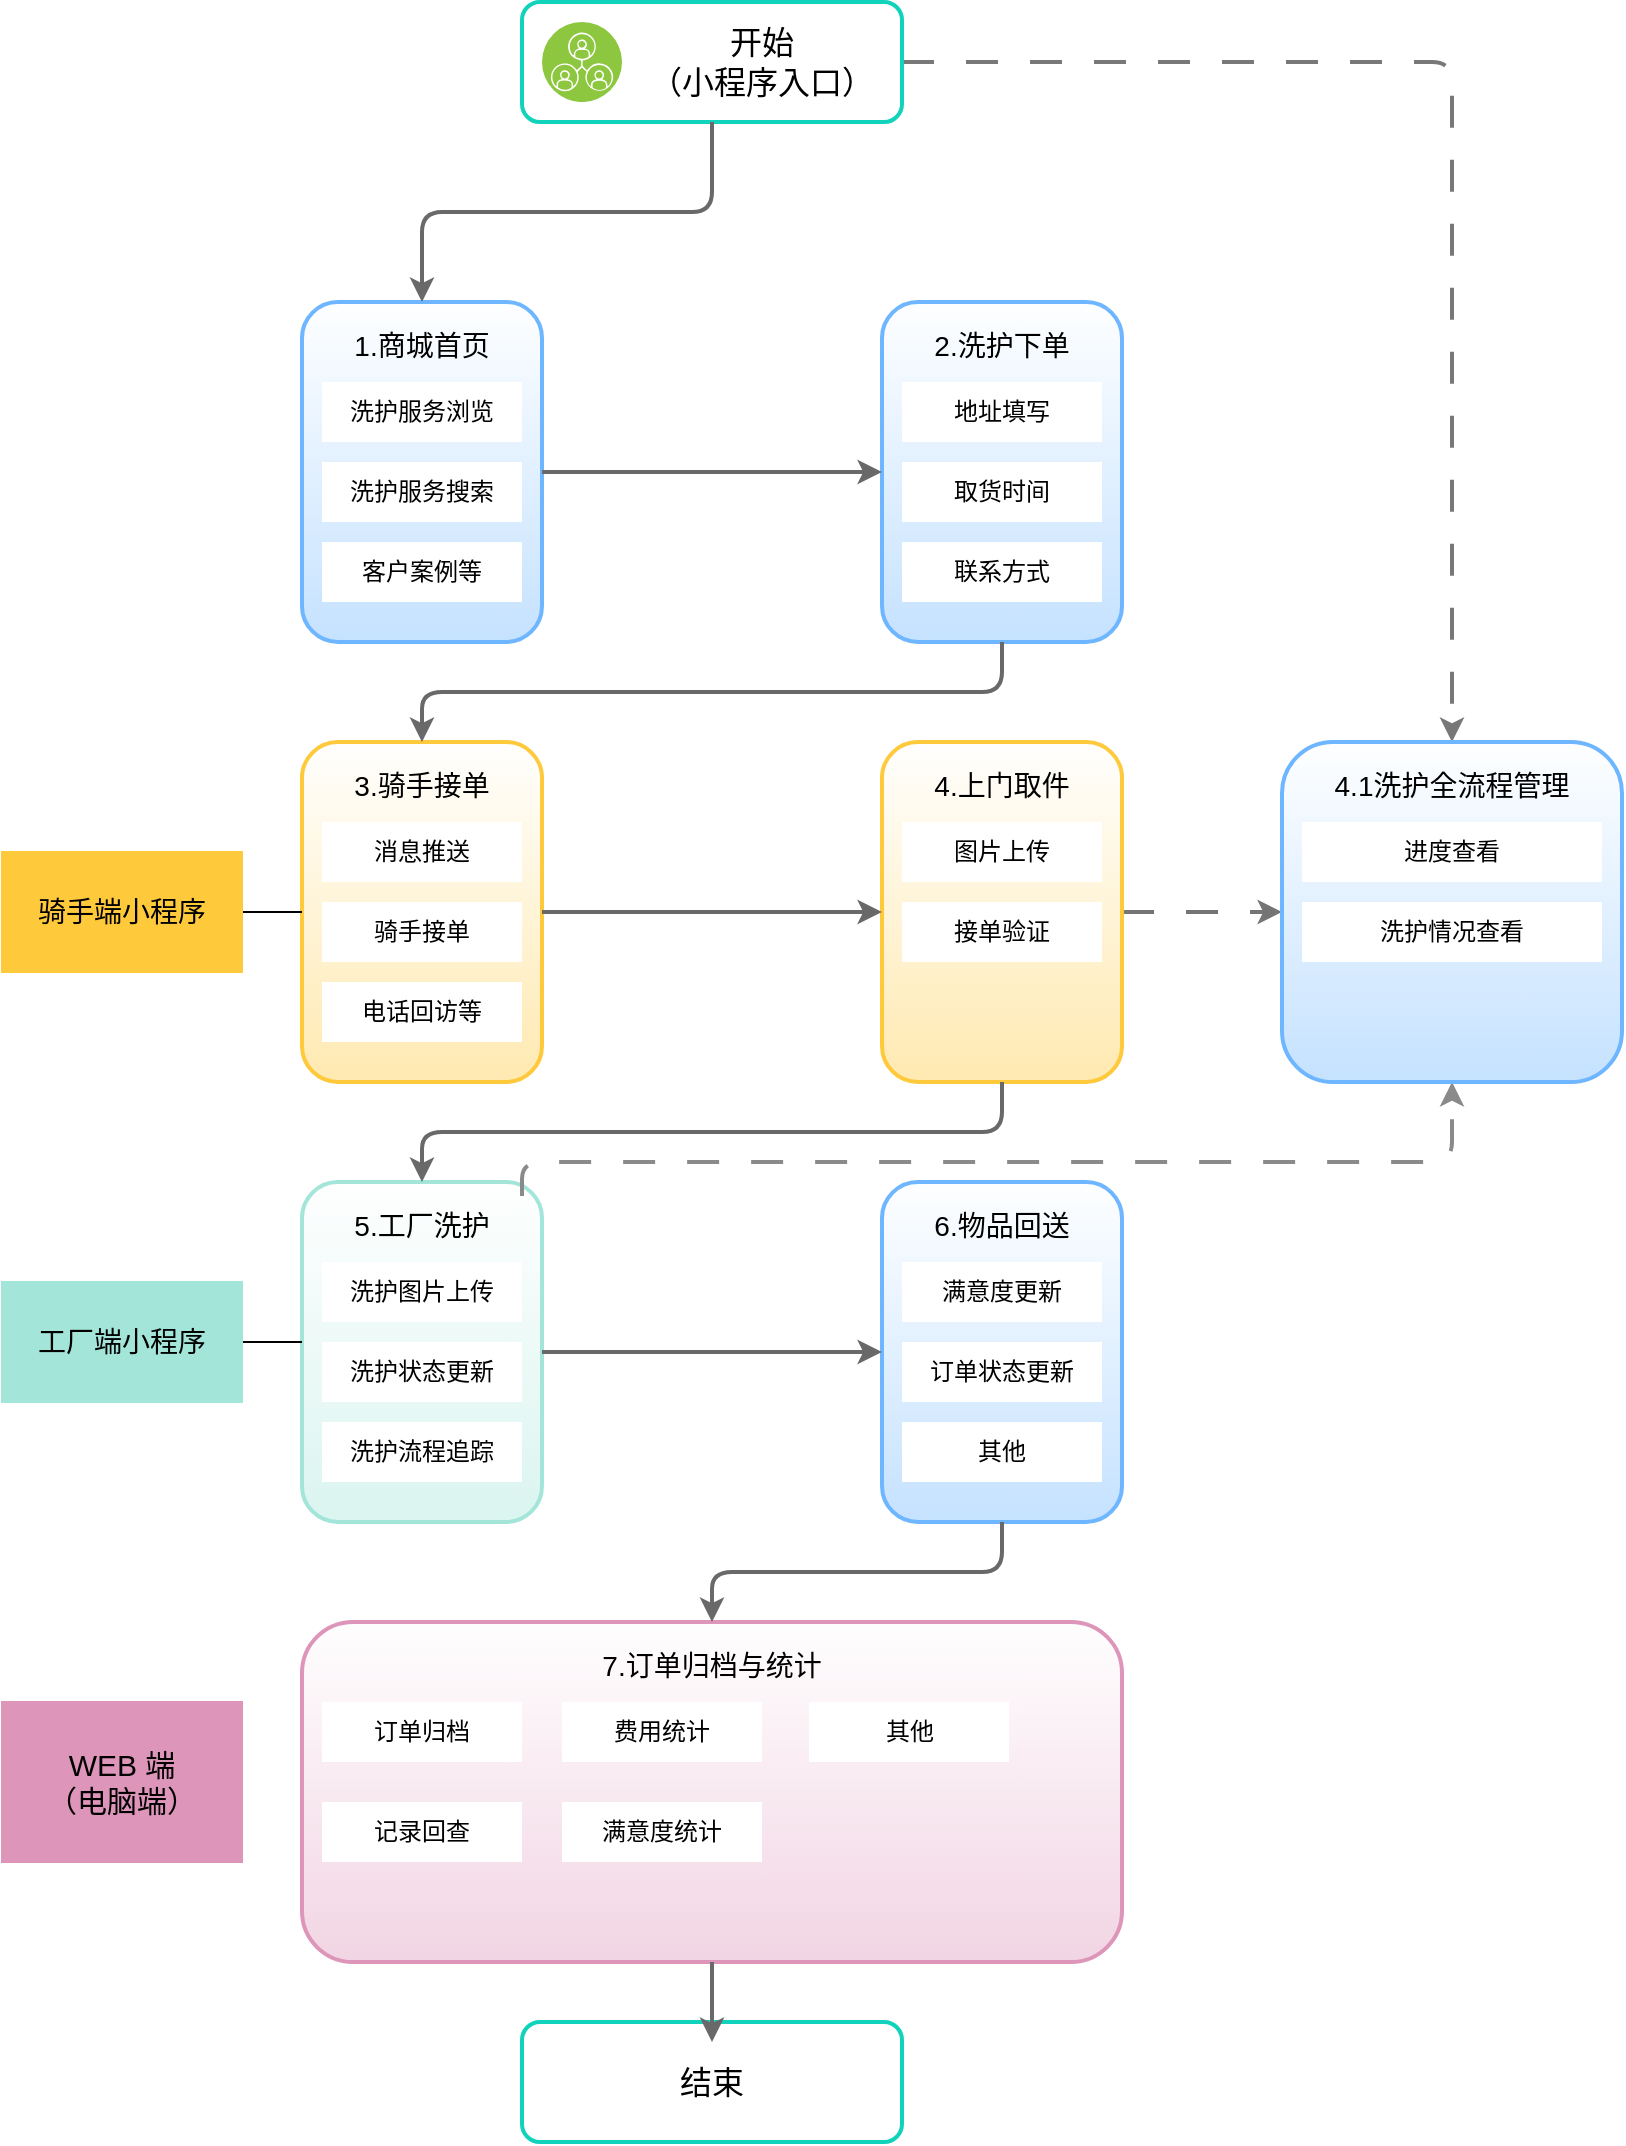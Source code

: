 <mxfile version="21.2.6" type="github">
  <diagram name="第 1 页" id="9kZCvtp01yo8YnCBJ-Vh">
    <mxGraphModel dx="1050" dy="573" grid="1" gridSize="10" guides="1" tooltips="1" connect="1" arrows="1" fold="1" page="1" pageScale="1" pageWidth="827" pageHeight="1169" math="0" shadow="0">
      <root>
        <mxCell id="0" />
        <mxCell id="1" parent="0" />
        <mxCell id="oXok-w3Ur9wGTffbCpxJ-68" style="edgeStyle=orthogonalEdgeStyle;orthogonalLoop=1;jettySize=auto;html=1;exitX=1;exitY=0.5;exitDx=0;exitDy=0;entryX=0.5;entryY=0;entryDx=0;entryDy=0;rounded=1;dashed=1;dashPattern=8 8;strokeWidth=2;strokeColor=#787878;" edge="1" parent="1" source="oXok-w3Ur9wGTffbCpxJ-1" target="oXok-w3Ur9wGTffbCpxJ-33">
          <mxGeometry relative="1" as="geometry" />
        </mxCell>
        <mxCell id="oXok-w3Ur9wGTffbCpxJ-1" value="" style="rounded=1;whiteSpace=wrap;html=1;strokeColor=#11d3bc;strokeWidth=2;" vertex="1" parent="1">
          <mxGeometry x="270" y="60" width="190" height="60" as="geometry" />
        </mxCell>
        <mxCell id="oXok-w3Ur9wGTffbCpxJ-2" value="" style="image;aspect=fixed;perimeter=ellipsePerimeter;html=1;align=center;shadow=0;dashed=0;fontColor=#4277BB;labelBackgroundColor=default;fontSize=12;spacingTop=3;image=img/lib/ibm/infrastructure/peer_services.svg;" vertex="1" parent="1">
          <mxGeometry x="280" y="70" width="40" height="40" as="geometry" />
        </mxCell>
        <mxCell id="oXok-w3Ur9wGTffbCpxJ-3" value="&lt;font style=&quot;font-size: 16px;&quot;&gt;开始&lt;br style=&quot;border-color: var(--border-color);&quot;&gt;（小程序入口）&lt;/font&gt;" style="rounded=0;whiteSpace=wrap;html=1;strokeColor=none;" vertex="1" parent="1">
          <mxGeometry x="330" y="70" width="120" height="40" as="geometry" />
        </mxCell>
        <mxCell id="oXok-w3Ur9wGTffbCpxJ-4" value="" style="rounded=1;whiteSpace=wrap;html=1;strokeWidth=2;strokeColor=#6eb6ff;fillStyle=hatch;fillColor=#6EB6FF02;gradientColor=#6EB6FF66;" vertex="1" parent="1">
          <mxGeometry x="160" y="210" width="120" height="170" as="geometry" />
        </mxCell>
        <mxCell id="oXok-w3Ur9wGTffbCpxJ-5" value="&lt;font style=&quot;font-size: 14px;&quot;&gt;1.商城首页&lt;/font&gt;" style="rounded=0;whiteSpace=wrap;html=1;strokeColor=none;fillColor=none;" vertex="1" parent="1">
          <mxGeometry x="170" y="217" width="100" height="30" as="geometry" />
        </mxCell>
        <mxCell id="oXok-w3Ur9wGTffbCpxJ-6" value="洗护服务浏览" style="rounded=0;whiteSpace=wrap;html=1;strokeColor=none;" vertex="1" parent="1">
          <mxGeometry x="170" y="250" width="100" height="30" as="geometry" />
        </mxCell>
        <mxCell id="oXok-w3Ur9wGTffbCpxJ-8" value="洗护服务搜索" style="rounded=0;whiteSpace=wrap;html=1;strokeColor=none;" vertex="1" parent="1">
          <mxGeometry x="170" y="290" width="100" height="30" as="geometry" />
        </mxCell>
        <mxCell id="oXok-w3Ur9wGTffbCpxJ-9" value="客户案例等" style="rounded=0;whiteSpace=wrap;html=1;strokeColor=none;" vertex="1" parent="1">
          <mxGeometry x="170" y="330" width="100" height="30" as="geometry" />
        </mxCell>
        <mxCell id="oXok-w3Ur9wGTffbCpxJ-10" value="" style="endArrow=classic;html=1;exitX=0.5;exitY=1;exitDx=0;exitDy=0;entryX=0.5;entryY=0;entryDx=0;entryDy=0;edgeStyle=orthogonalEdgeStyle;strokeWidth=2;strokeColor=#696969;" edge="1" parent="1" source="oXok-w3Ur9wGTffbCpxJ-1" target="oXok-w3Ur9wGTffbCpxJ-4">
          <mxGeometry width="50" height="50" relative="1" as="geometry">
            <mxPoint x="390" y="310" as="sourcePoint" />
            <mxPoint x="440" y="260" as="targetPoint" />
          </mxGeometry>
        </mxCell>
        <mxCell id="oXok-w3Ur9wGTffbCpxJ-12" value="" style="rounded=1;whiteSpace=wrap;html=1;strokeWidth=2;strokeColor=#6eb6ff;fillStyle=hatch;fillColor=#6EB6FF02;gradientColor=#6EB6FF66;" vertex="1" parent="1">
          <mxGeometry x="450" y="210" width="120" height="170" as="geometry" />
        </mxCell>
        <mxCell id="oXok-w3Ur9wGTffbCpxJ-13" value="&lt;font style=&quot;font-size: 14px;&quot;&gt;2.洗护下单&lt;/font&gt;" style="rounded=0;whiteSpace=wrap;html=1;strokeColor=none;fillColor=none;" vertex="1" parent="1">
          <mxGeometry x="460" y="217" width="100" height="30" as="geometry" />
        </mxCell>
        <mxCell id="oXok-w3Ur9wGTffbCpxJ-14" value="地址填写" style="rounded=0;whiteSpace=wrap;html=1;strokeColor=none;" vertex="1" parent="1">
          <mxGeometry x="460" y="250" width="100" height="30" as="geometry" />
        </mxCell>
        <mxCell id="oXok-w3Ur9wGTffbCpxJ-15" value="取货时间" style="rounded=0;whiteSpace=wrap;html=1;strokeColor=none;" vertex="1" parent="1">
          <mxGeometry x="460" y="290" width="100" height="30" as="geometry" />
        </mxCell>
        <mxCell id="oXok-w3Ur9wGTffbCpxJ-16" value="联系方式" style="rounded=0;whiteSpace=wrap;html=1;strokeColor=none;" vertex="1" parent="1">
          <mxGeometry x="460" y="330" width="100" height="30" as="geometry" />
        </mxCell>
        <mxCell id="oXok-w3Ur9wGTffbCpxJ-17" value="" style="rounded=1;whiteSpace=wrap;html=1;strokeWidth=2;strokeColor=#ffc93c;fillStyle=hatch;fillColor=#ffc93c02;gradientColor=#ffc93c66;" vertex="1" parent="1">
          <mxGeometry x="160" y="430" width="120" height="170" as="geometry" />
        </mxCell>
        <mxCell id="oXok-w3Ur9wGTffbCpxJ-18" value="&lt;font style=&quot;font-size: 14px;&quot;&gt;3.骑手接单&lt;/font&gt;" style="rounded=0;whiteSpace=wrap;html=1;strokeColor=none;fillColor=none;" vertex="1" parent="1">
          <mxGeometry x="170" y="437" width="100" height="30" as="geometry" />
        </mxCell>
        <mxCell id="oXok-w3Ur9wGTffbCpxJ-19" value="消息推送" style="rounded=0;whiteSpace=wrap;html=1;strokeColor=none;" vertex="1" parent="1">
          <mxGeometry x="170" y="470" width="100" height="30" as="geometry" />
        </mxCell>
        <mxCell id="oXok-w3Ur9wGTffbCpxJ-20" value="骑手接单" style="rounded=0;whiteSpace=wrap;html=1;strokeColor=none;" vertex="1" parent="1">
          <mxGeometry x="170" y="510" width="100" height="30" as="geometry" />
        </mxCell>
        <mxCell id="oXok-w3Ur9wGTffbCpxJ-21" value="电话回访等" style="rounded=0;whiteSpace=wrap;html=1;strokeColor=none;" vertex="1" parent="1">
          <mxGeometry x="170" y="550" width="100" height="30" as="geometry" />
        </mxCell>
        <mxCell id="oXok-w3Ur9wGTffbCpxJ-67" style="edgeStyle=orthogonalEdgeStyle;rounded=0;orthogonalLoop=1;jettySize=auto;html=1;entryX=0;entryY=0.5;entryDx=0;entryDy=0;strokeWidth=2;dashed=1;dashPattern=8 8;strokeColor=#757575;" edge="1" parent="1" source="oXok-w3Ur9wGTffbCpxJ-23" target="oXok-w3Ur9wGTffbCpxJ-33">
          <mxGeometry relative="1" as="geometry" />
        </mxCell>
        <mxCell id="oXok-w3Ur9wGTffbCpxJ-23" value="" style="rounded=1;whiteSpace=wrap;html=1;strokeWidth=2;strokeColor=#ffc93c;fillStyle=hatch;fillColor=#ffc93c02;gradientColor=#ffc93c66;" vertex="1" parent="1">
          <mxGeometry x="450" y="430" width="120" height="170" as="geometry" />
        </mxCell>
        <mxCell id="oXok-w3Ur9wGTffbCpxJ-24" value="&lt;font style=&quot;font-size: 14px;&quot;&gt;4.上门取件&lt;/font&gt;" style="rounded=0;whiteSpace=wrap;html=1;strokeColor=none;fillColor=none;" vertex="1" parent="1">
          <mxGeometry x="460" y="437" width="100" height="30" as="geometry" />
        </mxCell>
        <mxCell id="oXok-w3Ur9wGTffbCpxJ-25" value="图片上传" style="rounded=0;whiteSpace=wrap;html=1;strokeColor=none;" vertex="1" parent="1">
          <mxGeometry x="460" y="470" width="100" height="30" as="geometry" />
        </mxCell>
        <mxCell id="oXok-w3Ur9wGTffbCpxJ-26" value="接单验证" style="rounded=0;whiteSpace=wrap;html=1;strokeColor=none;" vertex="1" parent="1">
          <mxGeometry x="460" y="510" width="100" height="30" as="geometry" />
        </mxCell>
        <mxCell id="oXok-w3Ur9wGTffbCpxJ-28" value="" style="rounded=1;whiteSpace=wrap;html=1;strokeWidth=2;strokeColor=#a4e5d9;fillStyle=hatch;fillColor=#a4e5d902;gradientColor=#a4e5d966;" vertex="1" parent="1">
          <mxGeometry x="160" y="650" width="120" height="170" as="geometry" />
        </mxCell>
        <mxCell id="oXok-w3Ur9wGTffbCpxJ-29" value="&lt;font style=&quot;font-size: 14px;&quot;&gt;5.工厂洗护&lt;/font&gt;" style="rounded=0;whiteSpace=wrap;html=1;strokeColor=none;fillColor=none;" vertex="1" parent="1">
          <mxGeometry x="170" y="657" width="100" height="30" as="geometry" />
        </mxCell>
        <mxCell id="oXok-w3Ur9wGTffbCpxJ-69" style="edgeStyle=orthogonalEdgeStyle;rounded=1;orthogonalLoop=1;jettySize=auto;html=1;exitX=1;exitY=0;exitDx=0;exitDy=0;dashed=1;dashPattern=8 8;strokeWidth=2;strokeColor=#8A8A8A;" edge="1" parent="1" source="oXok-w3Ur9wGTffbCpxJ-29" target="oXok-w3Ur9wGTffbCpxJ-33">
          <mxGeometry relative="1" as="geometry">
            <Array as="points">
              <mxPoint x="270" y="640" />
              <mxPoint x="735" y="640" />
            </Array>
          </mxGeometry>
        </mxCell>
        <mxCell id="oXok-w3Ur9wGTffbCpxJ-30" value="洗护图片上传" style="rounded=0;whiteSpace=wrap;html=1;strokeColor=none;" vertex="1" parent="1">
          <mxGeometry x="170" y="690" width="100" height="30" as="geometry" />
        </mxCell>
        <mxCell id="oXok-w3Ur9wGTffbCpxJ-31" value="洗护状态更新" style="rounded=0;whiteSpace=wrap;html=1;strokeColor=none;" vertex="1" parent="1">
          <mxGeometry x="170" y="730" width="100" height="30" as="geometry" />
        </mxCell>
        <mxCell id="oXok-w3Ur9wGTffbCpxJ-32" value="洗护流程追踪" style="rounded=0;whiteSpace=wrap;html=1;strokeColor=none;" vertex="1" parent="1">
          <mxGeometry x="170" y="770" width="100" height="30" as="geometry" />
        </mxCell>
        <mxCell id="oXok-w3Ur9wGTffbCpxJ-33" value="" style="rounded=1;whiteSpace=wrap;html=1;strokeWidth=2;strokeColor=#6eb6ff;fillStyle=hatch;fillColor=#6EB6FF02;gradientColor=#6EB6FF66;" vertex="1" parent="1">
          <mxGeometry x="650" y="430" width="170" height="170" as="geometry" />
        </mxCell>
        <mxCell id="oXok-w3Ur9wGTffbCpxJ-34" value="&lt;font style=&quot;font-size: 14px;&quot;&gt;4.1洗护全流程管理&lt;/font&gt;" style="rounded=0;whiteSpace=wrap;html=1;strokeColor=none;fillColor=none;" vertex="1" parent="1">
          <mxGeometry x="660" y="437" width="150" height="30" as="geometry" />
        </mxCell>
        <mxCell id="oXok-w3Ur9wGTffbCpxJ-35" value="进度查看" style="rounded=0;whiteSpace=wrap;html=1;strokeColor=none;" vertex="1" parent="1">
          <mxGeometry x="660" y="470" width="150" height="30" as="geometry" />
        </mxCell>
        <mxCell id="oXok-w3Ur9wGTffbCpxJ-36" value="洗护情况查看" style="rounded=0;whiteSpace=wrap;html=1;strokeColor=none;" vertex="1" parent="1">
          <mxGeometry x="660" y="510" width="150" height="30" as="geometry" />
        </mxCell>
        <mxCell id="oXok-w3Ur9wGTffbCpxJ-37" value="" style="rounded=1;whiteSpace=wrap;html=1;strokeWidth=2;strokeColor=#6eb6ff;fillStyle=hatch;fillColor=#6EB6FF02;gradientColor=#6EB6FF66;" vertex="1" parent="1">
          <mxGeometry x="450" y="650" width="120" height="170" as="geometry" />
        </mxCell>
        <mxCell id="oXok-w3Ur9wGTffbCpxJ-38" value="&lt;font style=&quot;font-size: 14px;&quot;&gt;6.物品回送&lt;/font&gt;" style="rounded=0;whiteSpace=wrap;html=1;strokeColor=none;fillColor=none;" vertex="1" parent="1">
          <mxGeometry x="460" y="657" width="100" height="30" as="geometry" />
        </mxCell>
        <mxCell id="oXok-w3Ur9wGTffbCpxJ-39" value="满意度更新" style="rounded=0;whiteSpace=wrap;html=1;strokeColor=none;" vertex="1" parent="1">
          <mxGeometry x="460" y="690" width="100" height="30" as="geometry" />
        </mxCell>
        <mxCell id="oXok-w3Ur9wGTffbCpxJ-40" value="订单状态更新" style="rounded=0;whiteSpace=wrap;html=1;strokeColor=none;" vertex="1" parent="1">
          <mxGeometry x="460" y="730" width="100" height="30" as="geometry" />
        </mxCell>
        <mxCell id="oXok-w3Ur9wGTffbCpxJ-41" value="其他" style="rounded=0;whiteSpace=wrap;html=1;strokeColor=none;" vertex="1" parent="1">
          <mxGeometry x="460" y="770" width="100" height="30" as="geometry" />
        </mxCell>
        <mxCell id="oXok-w3Ur9wGTffbCpxJ-42" value="" style="rounded=1;whiteSpace=wrap;html=1;strokeWidth=2;strokeColor=#de95ba;fillStyle=hatch;fillColor=#de95ba02;gradientColor=#de95ba66;" vertex="1" parent="1">
          <mxGeometry x="160" y="870" width="410" height="170" as="geometry" />
        </mxCell>
        <mxCell id="oXok-w3Ur9wGTffbCpxJ-43" value="&lt;font style=&quot;font-size: 14px;&quot;&gt;7.订单归档与统计&lt;/font&gt;" style="rounded=0;whiteSpace=wrap;html=1;strokeColor=none;fillColor=none;" vertex="1" parent="1">
          <mxGeometry x="170" y="877" width="390" height="30" as="geometry" />
        </mxCell>
        <mxCell id="oXok-w3Ur9wGTffbCpxJ-44" value="订单归档" style="rounded=0;whiteSpace=wrap;html=1;strokeColor=none;" vertex="1" parent="1">
          <mxGeometry x="170" y="910" width="100" height="30" as="geometry" />
        </mxCell>
        <mxCell id="oXok-w3Ur9wGTffbCpxJ-45" value="费用统计" style="rounded=0;whiteSpace=wrap;html=1;strokeColor=none;" vertex="1" parent="1">
          <mxGeometry x="290" y="910" width="100" height="30" as="geometry" />
        </mxCell>
        <mxCell id="oXok-w3Ur9wGTffbCpxJ-46" value="其他" style="rounded=0;whiteSpace=wrap;html=1;strokeColor=none;" vertex="1" parent="1">
          <mxGeometry x="413.5" y="910" width="100" height="30" as="geometry" />
        </mxCell>
        <mxCell id="oXok-w3Ur9wGTffbCpxJ-47" value="&lt;font style=&quot;font-size: 15px;&quot;&gt;WEB 端&lt;br&gt;（电脑端）&lt;/font&gt;" style="rounded=0;whiteSpace=wrap;html=1;strokeColor=#de95ba;fillColor=#de95ba;" vertex="1" parent="1">
          <mxGeometry x="10" y="910" width="120" height="80" as="geometry" />
        </mxCell>
        <mxCell id="oXok-w3Ur9wGTffbCpxJ-65" style="edgeStyle=orthogonalEdgeStyle;rounded=0;orthogonalLoop=1;jettySize=auto;html=1;exitX=1;exitY=0.5;exitDx=0;exitDy=0;entryX=0;entryY=0.5;entryDx=0;entryDy=0;endArrow=none;endFill=0;" edge="1" parent="1" source="oXok-w3Ur9wGTffbCpxJ-48" target="oXok-w3Ur9wGTffbCpxJ-17">
          <mxGeometry relative="1" as="geometry" />
        </mxCell>
        <mxCell id="oXok-w3Ur9wGTffbCpxJ-48" value="&lt;font style=&quot;font-size: 14px;&quot;&gt;骑手端小程序&lt;/font&gt;" style="rounded=0;whiteSpace=wrap;html=1;strokeColor=#ffc93c;fillColor=#ffc93c;" vertex="1" parent="1">
          <mxGeometry x="10" y="485" width="120" height="60" as="geometry" />
        </mxCell>
        <mxCell id="oXok-w3Ur9wGTffbCpxJ-50" value="记录回查" style="rounded=0;whiteSpace=wrap;html=1;strokeColor=none;" vertex="1" parent="1">
          <mxGeometry x="170" y="960" width="100" height="30" as="geometry" />
        </mxCell>
        <mxCell id="oXok-w3Ur9wGTffbCpxJ-51" value="满意度统计" style="rounded=0;whiteSpace=wrap;html=1;strokeColor=none;" vertex="1" parent="1">
          <mxGeometry x="290" y="960" width="100" height="30" as="geometry" />
        </mxCell>
        <mxCell id="oXok-w3Ur9wGTffbCpxJ-66" style="edgeStyle=orthogonalEdgeStyle;rounded=0;orthogonalLoop=1;jettySize=auto;html=1;exitX=1;exitY=0.5;exitDx=0;exitDy=0;endArrow=none;endFill=0;" edge="1" parent="1" source="oXok-w3Ur9wGTffbCpxJ-53">
          <mxGeometry relative="1" as="geometry">
            <mxPoint x="160" y="730" as="targetPoint" />
          </mxGeometry>
        </mxCell>
        <mxCell id="oXok-w3Ur9wGTffbCpxJ-53" value="&lt;font style=&quot;font-size: 14px;&quot;&gt;工厂端小程序&lt;/font&gt;" style="rounded=0;whiteSpace=wrap;html=1;strokeColor=#a4e5d9;fillColor=#a4e5d9;" vertex="1" parent="1">
          <mxGeometry x="10" y="700" width="120" height="60" as="geometry" />
        </mxCell>
        <mxCell id="oXok-w3Ur9wGTffbCpxJ-54" value="" style="rounded=1;whiteSpace=wrap;html=1;strokeColor=#11d3bc;strokeWidth=2;" vertex="1" parent="1">
          <mxGeometry x="270" y="1070" width="190" height="60" as="geometry" />
        </mxCell>
        <mxCell id="oXok-w3Ur9wGTffbCpxJ-56" value="&lt;span style=&quot;font-size: 16px;&quot;&gt;结束&lt;/span&gt;" style="rounded=0;whiteSpace=wrap;html=1;strokeColor=none;" vertex="1" parent="1">
          <mxGeometry x="280" y="1080" width="170" height="40" as="geometry" />
        </mxCell>
        <mxCell id="oXok-w3Ur9wGTffbCpxJ-58" value="" style="endArrow=classic;html=1;exitX=1;exitY=0.5;exitDx=0;exitDy=0;entryX=0;entryY=0.5;entryDx=0;entryDy=0;edgeStyle=orthogonalEdgeStyle;strokeWidth=2;strokeColor=#696969;" edge="1" parent="1" source="oXok-w3Ur9wGTffbCpxJ-4" target="oXok-w3Ur9wGTffbCpxJ-12">
          <mxGeometry width="50" height="50" relative="1" as="geometry">
            <mxPoint x="375" y="130" as="sourcePoint" />
            <mxPoint x="230" y="220" as="targetPoint" />
          </mxGeometry>
        </mxCell>
        <mxCell id="oXok-w3Ur9wGTffbCpxJ-59" value="" style="endArrow=classic;html=1;exitX=0.5;exitY=1;exitDx=0;exitDy=0;entryX=0.5;entryY=0;entryDx=0;entryDy=0;edgeStyle=orthogonalEdgeStyle;strokeWidth=2;strokeColor=#696969;" edge="1" parent="1" source="oXok-w3Ur9wGTffbCpxJ-12" target="oXok-w3Ur9wGTffbCpxJ-17">
          <mxGeometry width="50" height="50" relative="1" as="geometry">
            <mxPoint x="290" y="305" as="sourcePoint" />
            <mxPoint x="460" y="305" as="targetPoint" />
          </mxGeometry>
        </mxCell>
        <mxCell id="oXok-w3Ur9wGTffbCpxJ-60" value="" style="endArrow=classic;html=1;exitX=1;exitY=0.5;exitDx=0;exitDy=0;entryX=0;entryY=0.5;entryDx=0;entryDy=0;edgeStyle=orthogonalEdgeStyle;strokeWidth=2;strokeColor=#696969;" edge="1" parent="1" source="oXok-w3Ur9wGTffbCpxJ-17" target="oXok-w3Ur9wGTffbCpxJ-23">
          <mxGeometry width="50" height="50" relative="1" as="geometry">
            <mxPoint x="520" y="390" as="sourcePoint" />
            <mxPoint x="230" y="440" as="targetPoint" />
          </mxGeometry>
        </mxCell>
        <mxCell id="oXok-w3Ur9wGTffbCpxJ-61" value="" style="endArrow=classic;html=1;exitX=0.5;exitY=1;exitDx=0;exitDy=0;entryX=0.5;entryY=0;entryDx=0;entryDy=0;edgeStyle=orthogonalEdgeStyle;strokeWidth=2;strokeColor=#696969;" edge="1" parent="1" source="oXok-w3Ur9wGTffbCpxJ-23" target="oXok-w3Ur9wGTffbCpxJ-28">
          <mxGeometry width="50" height="50" relative="1" as="geometry">
            <mxPoint x="290" y="525" as="sourcePoint" />
            <mxPoint x="460" y="525" as="targetPoint" />
          </mxGeometry>
        </mxCell>
        <mxCell id="oXok-w3Ur9wGTffbCpxJ-62" value="" style="endArrow=classic;html=1;exitX=1;exitY=0.5;exitDx=0;exitDy=0;entryX=0;entryY=0.5;entryDx=0;entryDy=0;edgeStyle=orthogonalEdgeStyle;strokeWidth=2;strokeColor=#696969;" edge="1" parent="1" source="oXok-w3Ur9wGTffbCpxJ-28" target="oXok-w3Ur9wGTffbCpxJ-37">
          <mxGeometry width="50" height="50" relative="1" as="geometry">
            <mxPoint x="520" y="610" as="sourcePoint" />
            <mxPoint x="230" y="660" as="targetPoint" />
          </mxGeometry>
        </mxCell>
        <mxCell id="oXok-w3Ur9wGTffbCpxJ-63" value="" style="endArrow=classic;html=1;exitX=0.5;exitY=1;exitDx=0;exitDy=0;entryX=0.5;entryY=0;entryDx=0;entryDy=0;edgeStyle=orthogonalEdgeStyle;strokeWidth=2;strokeColor=#696969;" edge="1" parent="1" source="oXok-w3Ur9wGTffbCpxJ-37" target="oXok-w3Ur9wGTffbCpxJ-42">
          <mxGeometry width="50" height="50" relative="1" as="geometry">
            <mxPoint x="290" y="745" as="sourcePoint" />
            <mxPoint x="460" y="745" as="targetPoint" />
          </mxGeometry>
        </mxCell>
        <mxCell id="oXok-w3Ur9wGTffbCpxJ-64" value="" style="endArrow=classic;html=1;exitX=0.5;exitY=1;exitDx=0;exitDy=0;entryX=0.5;entryY=0;entryDx=0;entryDy=0;edgeStyle=orthogonalEdgeStyle;strokeWidth=2;strokeColor=#696969;" edge="1" parent="1" source="oXok-w3Ur9wGTffbCpxJ-42" target="oXok-w3Ur9wGTffbCpxJ-56">
          <mxGeometry width="50" height="50" relative="1" as="geometry">
            <mxPoint x="520" y="830" as="sourcePoint" />
            <mxPoint x="375" y="880" as="targetPoint" />
          </mxGeometry>
        </mxCell>
      </root>
    </mxGraphModel>
  </diagram>
</mxfile>
